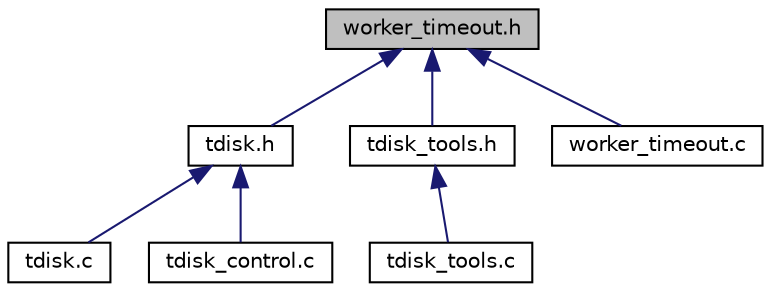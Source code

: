 digraph "worker_timeout.h"
{
  edge [fontname="Helvetica",fontsize="10",labelfontname="Helvetica",labelfontsize="10"];
  node [fontname="Helvetica",fontsize="10",shape=record];
  Node1 [label="worker_timeout.h",height=0.2,width=0.4,color="black", fillcolor="grey75", style="filled", fontcolor="black"];
  Node1 -> Node2 [dir="back",color="midnightblue",fontsize="10",style="solid",fontname="Helvetica"];
  Node2 [label="tdisk.h",height=0.2,width=0.4,color="black", fillcolor="white", style="filled",URL="$tdisk_8h.html"];
  Node2 -> Node3 [dir="back",color="midnightblue",fontsize="10",style="solid",fontname="Helvetica"];
  Node3 [label="tdisk.c",height=0.2,width=0.4,color="black", fillcolor="white", style="filled",URL="$tdisk_8c.html"];
  Node2 -> Node4 [dir="back",color="midnightblue",fontsize="10",style="solid",fontname="Helvetica"];
  Node4 [label="tdisk_control.c",height=0.2,width=0.4,color="black", fillcolor="white", style="filled",URL="$tdisk__control_8c.html"];
  Node1 -> Node5 [dir="back",color="midnightblue",fontsize="10",style="solid",fontname="Helvetica"];
  Node5 [label="tdisk_tools.h",height=0.2,width=0.4,color="black", fillcolor="white", style="filled",URL="$tdisk__tools_8h.html"];
  Node5 -> Node6 [dir="back",color="midnightblue",fontsize="10",style="solid",fontname="Helvetica"];
  Node6 [label="tdisk_tools.c",height=0.2,width=0.4,color="black", fillcolor="white", style="filled",URL="$tdisk__tools_8c.html"];
  Node1 -> Node7 [dir="back",color="midnightblue",fontsize="10",style="solid",fontname="Helvetica"];
  Node7 [label="worker_timeout.c",height=0.2,width=0.4,color="black", fillcolor="white", style="filled",URL="$worker__timeout_8c.html"];
}
